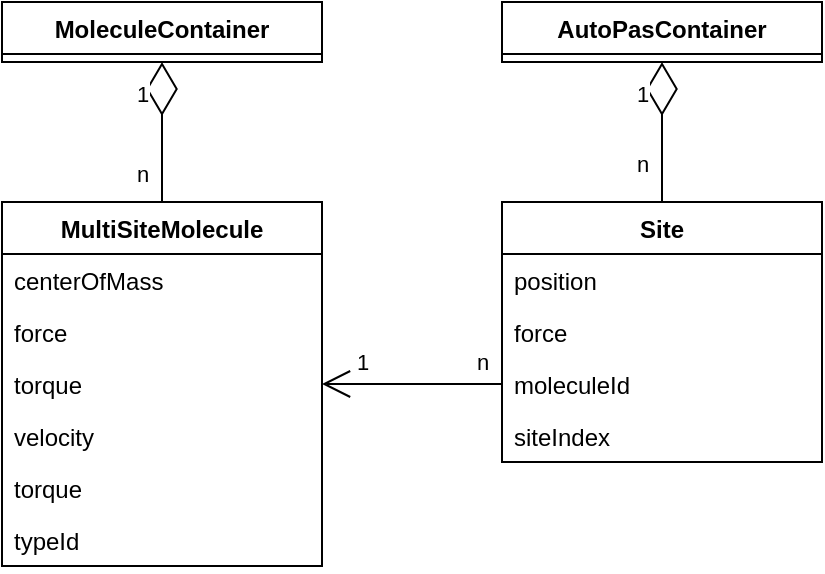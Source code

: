 <mxfile version="23.0.2" type="github">
  <diagram id="C5RBs43oDa-KdzZeNtuy" name="Page-1">
    <mxGraphModel dx="1364" dy="766" grid="1" gridSize="10" guides="1" tooltips="1" connect="1" arrows="1" fold="1" page="1" pageScale="1" pageWidth="827" pageHeight="1169" math="0" shadow="0">
      <root>
        <mxCell id="WIyWlLk6GJQsqaUBKTNV-0" />
        <mxCell id="WIyWlLk6GJQsqaUBKTNV-1" parent="WIyWlLk6GJQsqaUBKTNV-0" />
        <mxCell id="zkfFHV4jXpPFQw0GAbJ--0" value="Site" style="swimlane;fontStyle=1;align=center;verticalAlign=top;childLayout=stackLayout;horizontal=1;startSize=26;horizontalStack=0;resizeParent=1;resizeLast=0;collapsible=1;marginBottom=0;rounded=0;shadow=0;strokeWidth=1;" parent="WIyWlLk6GJQsqaUBKTNV-1" vertex="1">
          <mxGeometry x="520" y="240" width="160" height="130" as="geometry">
            <mxRectangle x="230" y="140" width="160" height="26" as="alternateBounds" />
          </mxGeometry>
        </mxCell>
        <mxCell id="zkfFHV4jXpPFQw0GAbJ--1" value="position" style="text;align=left;verticalAlign=top;spacingLeft=4;spacingRight=4;overflow=hidden;rotatable=0;points=[[0,0.5],[1,0.5]];portConstraint=eastwest;" parent="zkfFHV4jXpPFQw0GAbJ--0" vertex="1">
          <mxGeometry y="26" width="160" height="26" as="geometry" />
        </mxCell>
        <mxCell id="zkfFHV4jXpPFQw0GAbJ--2" value="force" style="text;align=left;verticalAlign=top;spacingLeft=4;spacingRight=4;overflow=hidden;rotatable=0;points=[[0,0.5],[1,0.5]];portConstraint=eastwest;rounded=0;shadow=0;html=0;" parent="zkfFHV4jXpPFQw0GAbJ--0" vertex="1">
          <mxGeometry y="52" width="160" height="26" as="geometry" />
        </mxCell>
        <mxCell id="zkfFHV4jXpPFQw0GAbJ--3" value="moleculeId" style="text;align=left;verticalAlign=top;spacingLeft=4;spacingRight=4;overflow=hidden;rotatable=0;points=[[0,0.5],[1,0.5]];portConstraint=eastwest;rounded=0;shadow=0;html=0;" parent="zkfFHV4jXpPFQw0GAbJ--0" vertex="1">
          <mxGeometry y="78" width="160" height="26" as="geometry" />
        </mxCell>
        <mxCell id="zkfFHV4jXpPFQw0GAbJ--5" value="siteIndex" style="text;align=left;verticalAlign=top;spacingLeft=4;spacingRight=4;overflow=hidden;rotatable=0;points=[[0,0.5],[1,0.5]];portConstraint=eastwest;" parent="zkfFHV4jXpPFQw0GAbJ--0" vertex="1">
          <mxGeometry y="104" width="160" height="26" as="geometry" />
        </mxCell>
        <mxCell id="zkfFHV4jXpPFQw0GAbJ--17" value="AutoPasContainer" style="swimlane;fontStyle=1;align=center;verticalAlign=top;childLayout=stackLayout;horizontal=1;startSize=26;horizontalStack=0;resizeParent=1;resizeLast=0;collapsible=1;marginBottom=0;rounded=0;shadow=0;strokeWidth=1;" parent="WIyWlLk6GJQsqaUBKTNV-1" vertex="1">
          <mxGeometry x="520" y="140" width="160" height="30" as="geometry">
            <mxRectangle x="550" y="140" width="160" height="26" as="alternateBounds" />
          </mxGeometry>
        </mxCell>
        <mxCell id="JmAILizBNISe0mqq5Vz_-1" value="" style="endArrow=diamondThin;endFill=0;endSize=24;html=1;rounded=0;entryX=0.5;entryY=1;entryDx=0;entryDy=0;exitX=0.5;exitY=0;exitDx=0;exitDy=0;" parent="WIyWlLk6GJQsqaUBKTNV-1" source="zkfFHV4jXpPFQw0GAbJ--0" target="zkfFHV4jXpPFQw0GAbJ--17" edge="1">
          <mxGeometry width="160" relative="1" as="geometry">
            <mxPoint x="340" y="380" as="sourcePoint" />
            <mxPoint x="500" y="380" as="targetPoint" />
          </mxGeometry>
        </mxCell>
        <mxCell id="JmAILizBNISe0mqq5Vz_-12" value="n" style="edgeLabel;html=1;align=center;verticalAlign=middle;resizable=0;points=[];" parent="JmAILizBNISe0mqq5Vz_-1" vertex="1" connectable="0">
          <mxGeometry x="0.143" y="-1" relative="1" as="geometry">
            <mxPoint x="-11" y="21" as="offset" />
          </mxGeometry>
        </mxCell>
        <mxCell id="JmAILizBNISe0mqq5Vz_-13" value="1" style="edgeLabel;html=1;align=center;verticalAlign=middle;resizable=0;points=[];" parent="JmAILizBNISe0mqq5Vz_-1" vertex="1" connectable="0">
          <mxGeometry x="0.559" y="1" relative="1" as="geometry">
            <mxPoint x="-9" as="offset" />
          </mxGeometry>
        </mxCell>
        <mxCell id="JmAILizBNISe0mqq5Vz_-2" value="MultiSiteMolecule" style="swimlane;fontStyle=1;align=center;verticalAlign=top;childLayout=stackLayout;horizontal=1;startSize=26;horizontalStack=0;resizeParent=1;resizeLast=0;collapsible=1;marginBottom=0;rounded=0;shadow=0;strokeWidth=1;" parent="WIyWlLk6GJQsqaUBKTNV-1" vertex="1">
          <mxGeometry x="270" y="240" width="160" height="182" as="geometry">
            <mxRectangle x="230" y="140" width="160" height="26" as="alternateBounds" />
          </mxGeometry>
        </mxCell>
        <mxCell id="JmAILizBNISe0mqq5Vz_-3" value="centerOfMass" style="text;align=left;verticalAlign=top;spacingLeft=4;spacingRight=4;overflow=hidden;rotatable=0;points=[[0,0.5],[1,0.5]];portConstraint=eastwest;" parent="JmAILizBNISe0mqq5Vz_-2" vertex="1">
          <mxGeometry y="26" width="160" height="26" as="geometry" />
        </mxCell>
        <mxCell id="JmAILizBNISe0mqq5Vz_-4" value="force" style="text;align=left;verticalAlign=top;spacingLeft=4;spacingRight=4;overflow=hidden;rotatable=0;points=[[0,0.5],[1,0.5]];portConstraint=eastwest;rounded=0;shadow=0;html=0;" parent="JmAILizBNISe0mqq5Vz_-2" vertex="1">
          <mxGeometry y="52" width="160" height="26" as="geometry" />
        </mxCell>
        <mxCell id="JmAILizBNISe0mqq5Vz_-5" value="torque" style="text;align=left;verticalAlign=top;spacingLeft=4;spacingRight=4;overflow=hidden;rotatable=0;points=[[0,0.5],[1,0.5]];portConstraint=eastwest;rounded=0;shadow=0;html=0;" parent="JmAILizBNISe0mqq5Vz_-2" vertex="1">
          <mxGeometry y="78" width="160" height="26" as="geometry" />
        </mxCell>
        <mxCell id="JmAILizBNISe0mqq5Vz_-6" value="velocity" style="text;align=left;verticalAlign=top;spacingLeft=4;spacingRight=4;overflow=hidden;rotatable=0;points=[[0,0.5],[1,0.5]];portConstraint=eastwest;rounded=0;shadow=0;html=0;" parent="JmAILizBNISe0mqq5Vz_-2" vertex="1">
          <mxGeometry y="104" width="160" height="26" as="geometry" />
        </mxCell>
        <mxCell id="JmAILizBNISe0mqq5Vz_-7" value="torque" style="text;align=left;verticalAlign=top;spacingLeft=4;spacingRight=4;overflow=hidden;rotatable=0;points=[[0,0.5],[1,0.5]];portConstraint=eastwest;rounded=0;shadow=0;html=0;" parent="JmAILizBNISe0mqq5Vz_-2" vertex="1">
          <mxGeometry y="130" width="160" height="26" as="geometry" />
        </mxCell>
        <mxCell id="JmAILizBNISe0mqq5Vz_-8" value="typeId" style="text;align=left;verticalAlign=top;spacingLeft=4;spacingRight=4;overflow=hidden;rotatable=0;points=[[0,0.5],[1,0.5]];portConstraint=eastwest;rounded=0;shadow=0;html=0;" parent="JmAILizBNISe0mqq5Vz_-2" vertex="1">
          <mxGeometry y="156" width="160" height="26" as="geometry" />
        </mxCell>
        <mxCell id="JmAILizBNISe0mqq5Vz_-14" value="MoleculeContainer" style="swimlane;fontStyle=1;align=center;verticalAlign=top;childLayout=stackLayout;horizontal=1;startSize=26;horizontalStack=0;resizeParent=1;resizeParentMax=0;resizeLast=0;collapsible=1;marginBottom=0;whiteSpace=wrap;html=1;" parent="WIyWlLk6GJQsqaUBKTNV-1" vertex="1">
          <mxGeometry x="270" y="140" width="160" height="30" as="geometry" />
        </mxCell>
        <mxCell id="JmAILizBNISe0mqq5Vz_-18" value="" style="endArrow=diamondThin;endFill=0;endSize=24;html=1;rounded=0;exitX=0.5;exitY=0;exitDx=0;exitDy=0;entryX=0.5;entryY=1;entryDx=0;entryDy=0;" parent="WIyWlLk6GJQsqaUBKTNV-1" source="JmAILizBNISe0mqq5Vz_-2" target="JmAILizBNISe0mqq5Vz_-14" edge="1">
          <mxGeometry width="160" relative="1" as="geometry">
            <mxPoint x="380" y="250" as="sourcePoint" />
            <mxPoint x="340" y="170" as="targetPoint" />
          </mxGeometry>
        </mxCell>
        <mxCell id="JmAILizBNISe0mqq5Vz_-19" value="1" style="edgeLabel;html=1;align=center;verticalAlign=middle;resizable=0;points=[];" parent="JmAILizBNISe0mqq5Vz_-18" vertex="1" connectable="0">
          <mxGeometry x="0.543" relative="1" as="geometry">
            <mxPoint x="-10" as="offset" />
          </mxGeometry>
        </mxCell>
        <mxCell id="JmAILizBNISe0mqq5Vz_-20" value="n" style="edgeLabel;html=1;align=center;verticalAlign=middle;resizable=0;points=[];" parent="JmAILizBNISe0mqq5Vz_-18" vertex="1" connectable="0">
          <mxGeometry x="-0.581" y="-1" relative="1" as="geometry">
            <mxPoint x="-11" as="offset" />
          </mxGeometry>
        </mxCell>
        <mxCell id="JmAILizBNISe0mqq5Vz_-21" value="" style="endArrow=open;endFill=1;endSize=12;html=1;rounded=0;exitX=0;exitY=0.5;exitDx=0;exitDy=0;entryX=1;entryY=0.5;entryDx=0;entryDy=0;" parent="WIyWlLk6GJQsqaUBKTNV-1" source="zkfFHV4jXpPFQw0GAbJ--3" target="JmAILizBNISe0mqq5Vz_-5" edge="1">
          <mxGeometry width="160" relative="1" as="geometry">
            <mxPoint x="380" y="270" as="sourcePoint" />
            <mxPoint x="540" y="270" as="targetPoint" />
          </mxGeometry>
        </mxCell>
        <mxCell id="JmAILizBNISe0mqq5Vz_-22" value="n" style="edgeLabel;html=1;align=center;verticalAlign=middle;resizable=0;points=[];" parent="JmAILizBNISe0mqq5Vz_-21" vertex="1" connectable="0">
          <mxGeometry x="0.156" y="1" relative="1" as="geometry">
            <mxPoint x="42" y="-12" as="offset" />
          </mxGeometry>
        </mxCell>
        <mxCell id="JmAILizBNISe0mqq5Vz_-23" value="1" style="edgeLabel;html=1;align=center;verticalAlign=middle;resizable=0;points=[];" parent="JmAILizBNISe0mqq5Vz_-21" vertex="1" connectable="0">
          <mxGeometry x="0.43" y="-2" relative="1" as="geometry">
            <mxPoint x="-6" y="-9" as="offset" />
          </mxGeometry>
        </mxCell>
      </root>
    </mxGraphModel>
  </diagram>
</mxfile>
